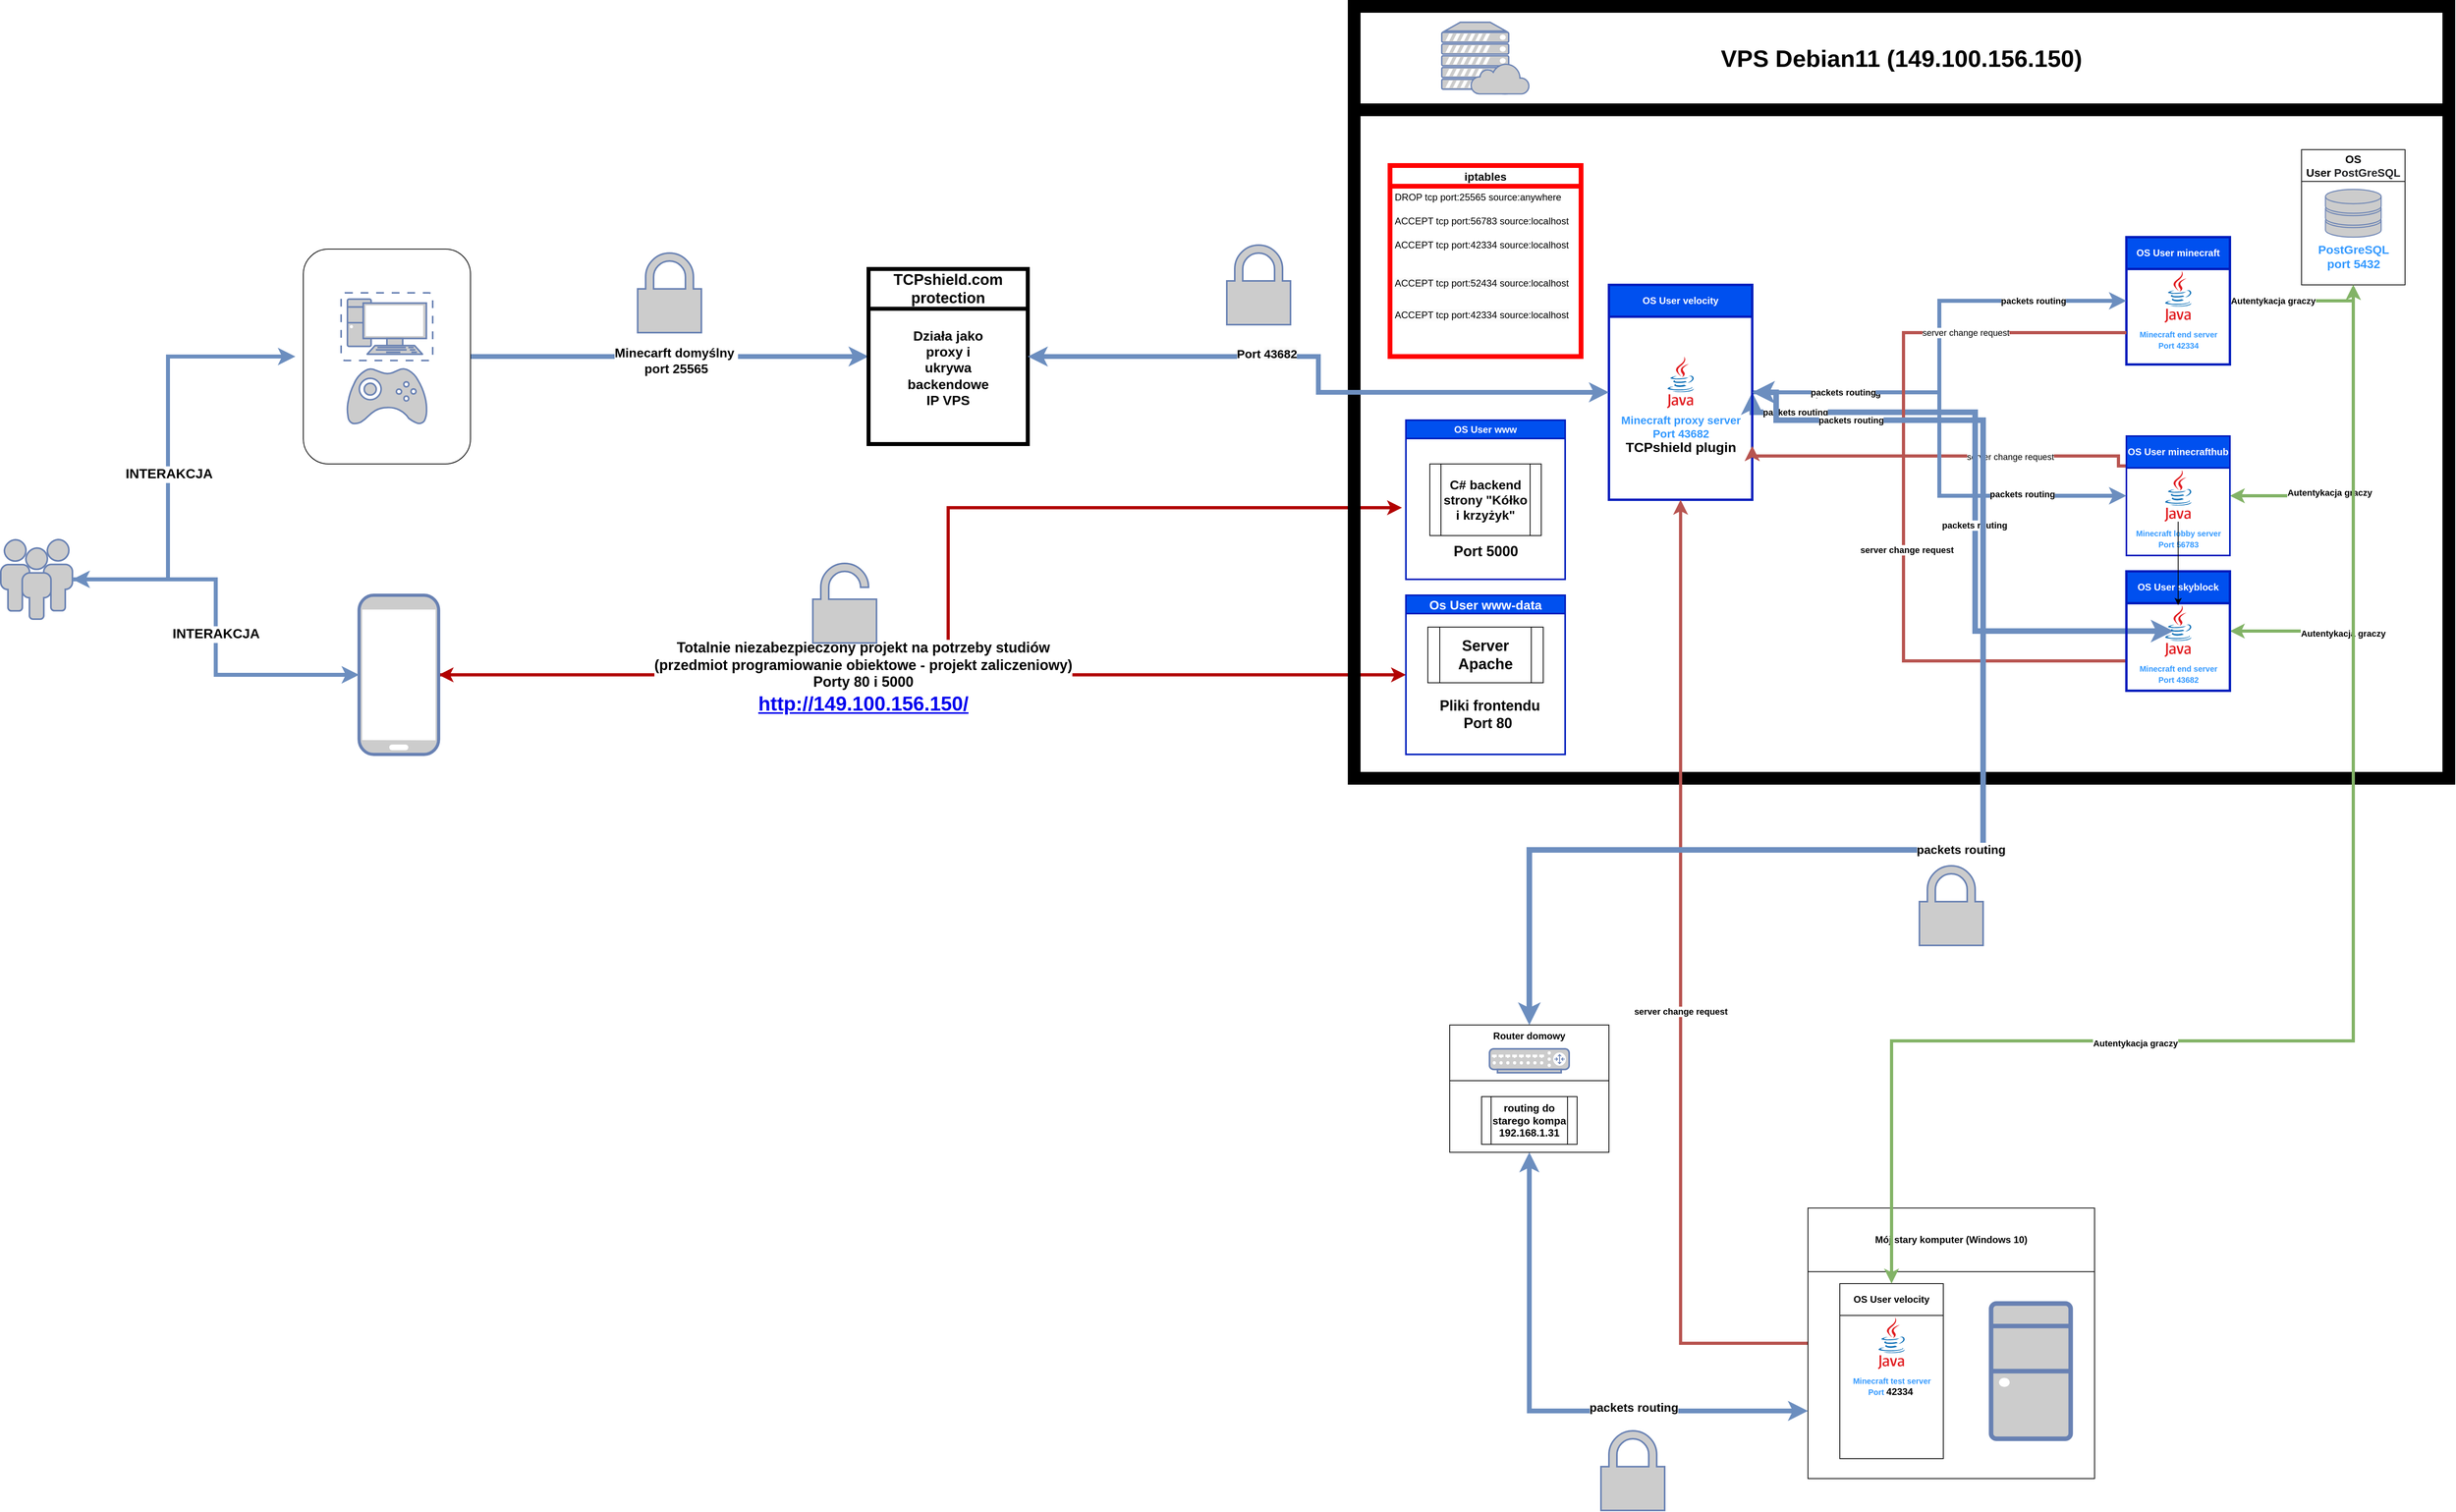 <mxfile version="24.4.6" type="github">
  <diagram name="Strona-1" id="v6Axa3R0iDyyJzmrWVXv">
    <mxGraphModel dx="6380" dy="2600" grid="1" gridSize="10" guides="1" tooltips="1" connect="1" arrows="1" fold="1" page="1" pageScale="1" pageWidth="1600" pageHeight="1200" math="0" shadow="0">
      <root>
        <mxCell id="0" />
        <mxCell id="1" parent="0" />
        <mxCell id="nR0ov-suRXUIzoShIlQR-105" style="edgeStyle=orthogonalEdgeStyle;rounded=0;orthogonalLoop=1;jettySize=auto;html=1;exitX=1;exitY=0.5;exitDx=0;exitDy=0;entryX=0;entryY=0.5;entryDx=0;entryDy=0;strokeWidth=6;fillColor=#dae8fc;strokeColor=#6c8ebf;" parent="1" source="nR0ov-suRXUIzoShIlQR-102" target="nR0ov-suRXUIzoShIlQR-99" edge="1">
          <mxGeometry relative="1" as="geometry" />
        </mxCell>
        <mxCell id="nR0ov-suRXUIzoShIlQR-106" value="&lt;b style=&quot;font-size: 16px;&quot;&gt;Minecarft domyślny&amp;nbsp;&lt;br&gt;port 25565&lt;/b&gt;" style="edgeLabel;html=1;align=center;verticalAlign=middle;resizable=0;points=[];" parent="nR0ov-suRXUIzoShIlQR-105" vertex="1" connectable="0">
          <mxGeometry x="0.029" y="-5" relative="1" as="geometry">
            <mxPoint as="offset" />
          </mxGeometry>
        </mxCell>
        <mxCell id="nR0ov-suRXUIzoShIlQR-4" value="" style="fontColor=#0066CC;verticalAlign=top;verticalLabelPosition=bottom;labelPosition=center;align=center;html=1;outlineConnect=0;fillColor=#CCCCCC;strokeColor=#6881B3;gradientColor=none;gradientDirection=north;strokeWidth=2;shape=mxgraph.networks.secured;" parent="1" vertex="1">
          <mxGeometry x="-720" y="330" width="80" height="100" as="geometry" />
        </mxCell>
        <mxCell id="nR0ov-suRXUIzoShIlQR-130" style="edgeStyle=orthogonalEdgeStyle;rounded=0;orthogonalLoop=1;jettySize=auto;html=1;exitX=1;exitY=0.5;exitDx=0;exitDy=0;exitPerimeter=0;entryX=0;entryY=0.5;entryDx=0;entryDy=0;fillColor=#e51400;strokeColor=#B20000;strokeWidth=4;" parent="1" source="nR0ov-suRXUIzoShIlQR-7" target="nR0ov-suRXUIzoShIlQR-119" edge="1">
          <mxGeometry relative="1" as="geometry" />
        </mxCell>
        <mxCell id="nR0ov-suRXUIzoShIlQR-131" style="edgeStyle=orthogonalEdgeStyle;rounded=0;orthogonalLoop=1;jettySize=auto;html=1;exitX=1;exitY=0.5;exitDx=0;exitDy=0;exitPerimeter=0;fillColor=#e51400;strokeColor=#B20000;strokeWidth=4;startArrow=classic;startFill=1;" parent="1" source="nR0ov-suRXUIzoShIlQR-7" edge="1">
          <mxGeometry relative="1" as="geometry">
            <mxPoint x="240" y="650" as="targetPoint" />
            <Array as="points">
              <mxPoint x="-330" y="860" />
              <mxPoint x="-330" y="650" />
            </Array>
          </mxGeometry>
        </mxCell>
        <mxCell id="nR0ov-suRXUIzoShIlQR-132" value="&lt;b style=&quot;font-size: 18px;&quot;&gt;Totalnie niezabezpieczony projekt na potrzeby studiów&lt;/b&gt;&lt;br&gt;&lt;b style=&quot;font-size: 18px;&quot;&gt;(przedmiot programiowanie obiektowe - projekt zaliczeniowy)&lt;/b&gt;&lt;br&gt;&lt;b style=&quot;font-size: 18px;&quot;&gt;Porty 80 i 5000&lt;/b&gt;&lt;br&gt;&lt;b style=&quot;&quot;&gt;&lt;font style=&quot;font-size: 25px;&quot; color=&quot;#ff0000&quot;&gt;&lt;a href=&quot;http://149.100.156.150/&quot;&gt;http://149.100.156.150/&lt;/a&gt;&lt;/font&gt;&lt;/b&gt;" style="edgeLabel;html=1;align=center;verticalAlign=middle;resizable=0;points=[];" parent="nR0ov-suRXUIzoShIlQR-131" vertex="1" connectable="0">
          <mxGeometry x="-0.25" y="-3" relative="1" as="geometry">
            <mxPoint as="offset" />
          </mxGeometry>
        </mxCell>
        <mxCell id="nR0ov-suRXUIzoShIlQR-7" value="" style="fontColor=#0066CC;verticalAlign=top;verticalLabelPosition=bottom;labelPosition=center;align=center;html=1;outlineConnect=0;fillColor=#CCCCCC;strokeColor=#6881B3;gradientColor=none;gradientDirection=north;strokeWidth=2;shape=mxgraph.networks.mobile;" parent="1" vertex="1">
          <mxGeometry x="-1070" y="760" width="100" height="200" as="geometry" />
        </mxCell>
        <mxCell id="nR0ov-suRXUIzoShIlQR-126" style="edgeStyle=orthogonalEdgeStyle;rounded=0;orthogonalLoop=1;jettySize=auto;html=1;exitX=1;exitY=0.5;exitDx=0;exitDy=0;exitPerimeter=0;fillColor=#dae8fc;strokeColor=#6c8ebf;strokeWidth=5;startArrow=classic;startFill=1;" parent="1" source="nR0ov-suRXUIzoShIlQR-9" edge="1">
          <mxGeometry relative="1" as="geometry">
            <mxPoint x="-1150" y="460" as="targetPoint" />
            <Array as="points">
              <mxPoint x="-1310" y="740" />
              <mxPoint x="-1310" y="460" />
            </Array>
          </mxGeometry>
        </mxCell>
        <mxCell id="nR0ov-suRXUIzoShIlQR-128" value="&lt;b&gt;&lt;font style=&quot;font-size: 17px;&quot;&gt;INTERAKCJA&lt;/font&gt;&lt;/b&gt;" style="edgeLabel;html=1;align=center;verticalAlign=middle;resizable=0;points=[];" parent="nR0ov-suRXUIzoShIlQR-126" vertex="1" connectable="0">
          <mxGeometry x="-0.098" y="-1" relative="1" as="geometry">
            <mxPoint as="offset" />
          </mxGeometry>
        </mxCell>
        <mxCell id="nR0ov-suRXUIzoShIlQR-9" value="" style="fontColor=#0066CC;verticalAlign=top;verticalLabelPosition=bottom;labelPosition=center;align=center;html=1;outlineConnect=0;fillColor=#CCCCCC;strokeColor=#6881B3;gradientColor=none;gradientDirection=north;strokeWidth=2;shape=mxgraph.networks.users;" parent="1" vertex="1">
          <mxGeometry x="-1520" y="690" width="90" height="100" as="geometry" />
        </mxCell>
        <mxCell id="nR0ov-suRXUIzoShIlQR-10" value="" style="fontColor=#0066CC;verticalAlign=top;verticalLabelPosition=bottom;labelPosition=center;align=center;html=1;outlineConnect=0;fillColor=#CCCCCC;strokeColor=#6881B3;gradientColor=none;gradientDirection=north;strokeWidth=2;shape=mxgraph.networks.unsecure;" parent="1" vertex="1">
          <mxGeometry x="-500" y="720" width="80" height="100" as="geometry" />
        </mxCell>
        <mxCell id="nR0ov-suRXUIzoShIlQR-13" value="&lt;font style=&quot;font-size: 30px;&quot;&gt;VPS Debian11 (149.100.156.150)&lt;/font&gt;" style="swimlane;whiteSpace=wrap;html=1;startSize=130;strokeWidth=16;fontSize=13;" parent="1" vertex="1">
          <mxGeometry x="180" y="20" width="1375" height="970" as="geometry" />
        </mxCell>
        <mxCell id="nR0ov-suRXUIzoShIlQR-17" value="&lt;font style=&quot;font-size: 14px;&quot; face=&quot;Helvetica&quot;&gt;OS User&amp;nbsp;&lt;span style=&quot;color: rgb(32, 33, 36); text-align: left; background-color: rgb(255, 255, 255);&quot;&gt;PostGreSQL&lt;/span&gt;&lt;/font&gt;" style="swimlane;whiteSpace=wrap;html=1;startSize=40;" parent="nR0ov-suRXUIzoShIlQR-13" vertex="1">
          <mxGeometry x="1190" y="180" width="130" height="170" as="geometry" />
        </mxCell>
        <mxCell id="nR0ov-suRXUIzoShIlQR-16" value="&lt;font color=&quot;#3399ff&quot; face=&quot;Helvetica&quot; style=&quot;font-size: 15px;&quot;&gt;&lt;b style=&quot;&quot;&gt;&lt;span style=&quot;text-align: left; text-wrap: wrap; background-color: rgb(255, 255, 255);&quot;&gt;PostGreSQL&lt;br&gt;&lt;/span&gt;port&amp;nbsp;&lt;span style=&quot;text-align: left; text-wrap: wrap; background-color: rgb(255, 255, 255);&quot;&gt;5432&lt;/span&gt;&lt;/b&gt;&lt;/font&gt;" style="fontColor=#0066CC;verticalAlign=top;verticalLabelPosition=bottom;labelPosition=center;align=center;html=1;outlineConnect=0;fillColor=#CCCCCC;strokeColor=#6881B3;gradientColor=none;gradientDirection=north;strokeWidth=2;shape=mxgraph.networks.storage;" parent="nR0ov-suRXUIzoShIlQR-17" vertex="1">
          <mxGeometry x="30" y="50" width="70" height="60" as="geometry" />
        </mxCell>
        <mxCell id="nR0ov-suRXUIzoShIlQR-53" style="edgeStyle=orthogonalEdgeStyle;rounded=0;orthogonalLoop=1;jettySize=auto;html=1;exitX=1;exitY=0.5;exitDx=0;exitDy=0;entryX=0.5;entryY=1;entryDx=0;entryDy=0;fillColor=#d5e8d4;strokeColor=#82b366;strokeWidth=4;" parent="nR0ov-suRXUIzoShIlQR-13" source="nR0ov-suRXUIzoShIlQR-18" target="nR0ov-suRXUIzoShIlQR-17" edge="1">
          <mxGeometry relative="1" as="geometry" />
        </mxCell>
        <mxCell id="nR0ov-suRXUIzoShIlQR-54" value="&lt;b&gt;Autentykacja graczy&lt;/b&gt;" style="edgeLabel;html=1;align=center;verticalAlign=middle;resizable=0;points=[];" parent="nR0ov-suRXUIzoShIlQR-53" vertex="1" connectable="0">
          <mxGeometry x="-0.388" relative="1" as="geometry">
            <mxPoint as="offset" />
          </mxGeometry>
        </mxCell>
        <mxCell id="nR0ov-suRXUIzoShIlQR-18" value="OS User minecraft" style="swimlane;whiteSpace=wrap;html=1;startSize=40;strokeWidth=3;fillColor=#0050ef;fontColor=#ffffff;strokeColor=#001DBC;" parent="nR0ov-suRXUIzoShIlQR-13" vertex="1">
          <mxGeometry x="970.0" y="290" width="130" height="160" as="geometry" />
        </mxCell>
        <mxCell id="nR0ov-suRXUIzoShIlQR-21" value="&lt;font size=&quot;1&quot; color=&quot;#3399ff&quot;&gt;&lt;b&gt;Minecraft end server&lt;br&gt;Port&amp;nbsp;42334&lt;/b&gt;&lt;/font&gt;" style="dashed=0;outlineConnect=0;html=1;align=center;labelPosition=center;verticalLabelPosition=bottom;verticalAlign=top;shape=mxgraph.weblogos.java" parent="nR0ov-suRXUIzoShIlQR-18" vertex="1">
          <mxGeometry x="47.8" y="42.5" width="34.4" height="65" as="geometry" />
        </mxCell>
        <mxCell id="nR0ov-suRXUIzoShIlQR-14" value="" style="group" parent="nR0ov-suRXUIzoShIlQR-13" vertex="1" connectable="0">
          <mxGeometry x="110" y="20" width="110" height="90" as="geometry" />
        </mxCell>
        <mxCell id="nR0ov-suRXUIzoShIlQR-2" value="" style="fontColor=#0066CC;verticalAlign=top;verticalLabelPosition=bottom;labelPosition=center;align=center;html=1;outlineConnect=0;fillColor=#CCCCCC;strokeColor=#6881B3;gradientColor=none;gradientDirection=north;strokeWidth=2;shape=mxgraph.networks.web_server;movable=1;resizable=1;rotatable=1;deletable=1;editable=1;locked=0;connectable=1;" parent="nR0ov-suRXUIzoShIlQR-14" vertex="1">
          <mxGeometry width="96.25" height="90" as="geometry" />
        </mxCell>
        <mxCell id="nR0ov-suRXUIzoShIlQR-5" value="" style="html=1;outlineConnect=0;fillColor=#CCCCCC;strokeColor=#6881B3;gradientColor=none;gradientDirection=north;strokeWidth=2;shape=mxgraph.networks.cloud;fontColor=#ffffff;movable=1;resizable=1;rotatable=1;deletable=1;editable=1;locked=0;connectable=1;" parent="nR0ov-suRXUIzoShIlQR-14" vertex="1">
          <mxGeometry x="36.667" y="51.429" width="73.333" height="38.571" as="geometry" />
        </mxCell>
        <mxCell id="nR0ov-suRXUIzoShIlQR-34" style="edgeStyle=orthogonalEdgeStyle;rounded=0;orthogonalLoop=1;jettySize=auto;html=1;exitX=1;exitY=0.5;exitDx=0;exitDy=0;entryX=0.5;entryY=1;entryDx=0;entryDy=0;startArrow=classic;startFill=1;fillColor=#d5e8d4;strokeColor=#82b366;strokeWidth=4;" parent="nR0ov-suRXUIzoShIlQR-13" source="nR0ov-suRXUIzoShIlQR-28" target="nR0ov-suRXUIzoShIlQR-17" edge="1">
          <mxGeometry relative="1" as="geometry" />
        </mxCell>
        <mxCell id="nR0ov-suRXUIzoShIlQR-35" value="&lt;b&gt;Autentykacja graczy&lt;/b&gt;" style="edgeLabel;html=1;align=center;verticalAlign=middle;resizable=0;points=[];" parent="nR0ov-suRXUIzoShIlQR-34" vertex="1" connectable="0">
          <mxGeometry x="-0.404" y="4" relative="1" as="geometry">
            <mxPoint as="offset" />
          </mxGeometry>
        </mxCell>
        <mxCell id="nR0ov-suRXUIzoShIlQR-49" style="edgeStyle=orthogonalEdgeStyle;rounded=0;orthogonalLoop=1;jettySize=auto;html=1;exitX=0;exitY=0.25;exitDx=0;exitDy=0;entryX=1;entryY=0.75;entryDx=0;entryDy=0;fillColor=#f8cecc;strokeColor=#b85450;strokeWidth=4;" parent="nR0ov-suRXUIzoShIlQR-13" source="nR0ov-suRXUIzoShIlQR-28" target="nR0ov-suRXUIzoShIlQR-30" edge="1">
          <mxGeometry relative="1" as="geometry">
            <mxPoint x="540" y="530" as="targetPoint" />
            <Array as="points">
              <mxPoint x="960" y="578" />
              <mxPoint x="960" y="565" />
            </Array>
          </mxGeometry>
        </mxCell>
        <mxCell id="nR0ov-suRXUIzoShIlQR-50" value="server change request" style="edgeLabel;html=1;align=center;verticalAlign=middle;resizable=0;points=[];" parent="nR0ov-suRXUIzoShIlQR-49" vertex="1" connectable="0">
          <mxGeometry x="-0.36" y="1" relative="1" as="geometry">
            <mxPoint as="offset" />
          </mxGeometry>
        </mxCell>
        <mxCell id="nR0ov-suRXUIzoShIlQR-28" value="OS User minecrafthub" style="swimlane;whiteSpace=wrap;html=1;startSize=40;strokeWidth=2;fillColor=#0050ef;fontColor=#ffffff;strokeColor=#001DBC;" parent="nR0ov-suRXUIzoShIlQR-13" vertex="1">
          <mxGeometry x="970.0" y="540" width="130" height="150" as="geometry" />
        </mxCell>
        <mxCell id="nR0ov-suRXUIzoShIlQR-29" value="&lt;font size=&quot;1&quot; color=&quot;#3399ff&quot;&gt;&lt;b&gt;Minecraft lobby server&lt;br&gt;Port&amp;nbsp;56783&lt;/b&gt;&lt;/font&gt;" style="dashed=0;outlineConnect=0;html=1;align=center;labelPosition=center;verticalLabelPosition=bottom;verticalAlign=top;shape=mxgraph.weblogos.java" parent="nR0ov-suRXUIzoShIlQR-28" vertex="1">
          <mxGeometry x="47.8" y="42.5" width="34.4" height="65" as="geometry" />
        </mxCell>
        <mxCell id="nR0ov-suRXUIzoShIlQR-39" style="edgeStyle=orthogonalEdgeStyle;rounded=0;orthogonalLoop=1;jettySize=auto;html=1;entryX=0;entryY=0.5;entryDx=0;entryDy=0;strokeWidth=5;exitX=1;exitY=0.5;exitDx=0;exitDy=0;fillColor=#dae8fc;strokeColor=#6c8ebf;" parent="nR0ov-suRXUIzoShIlQR-13" source="nR0ov-suRXUIzoShIlQR-30" target="nR0ov-suRXUIzoShIlQR-28" edge="1">
          <mxGeometry relative="1" as="geometry">
            <mxPoint x="640" y="520" as="targetPoint" />
            <mxPoint x="540" y="480" as="sourcePoint" />
          </mxGeometry>
        </mxCell>
        <mxCell id="nR0ov-suRXUIzoShIlQR-40" value="&lt;b&gt;packets routing&lt;/b&gt;" style="edgeLabel;html=1;align=center;verticalAlign=middle;resizable=0;points=[];" parent="nR0ov-suRXUIzoShIlQR-39" vertex="1" connectable="0">
          <mxGeometry x="-0.602" y="-1" relative="1" as="geometry">
            <mxPoint as="offset" />
          </mxGeometry>
        </mxCell>
        <mxCell id="nR0ov-suRXUIzoShIlQR-60" value="&lt;b&gt;packets routing&lt;/b&gt;" style="edgeLabel;html=1;align=center;verticalAlign=middle;resizable=0;points=[];" parent="nR0ov-suRXUIzoShIlQR-39" vertex="1" connectable="0">
          <mxGeometry x="0.562" y="2" relative="1" as="geometry">
            <mxPoint as="offset" />
          </mxGeometry>
        </mxCell>
        <mxCell id="nR0ov-suRXUIzoShIlQR-41" style="edgeStyle=orthogonalEdgeStyle;rounded=0;orthogonalLoop=1;jettySize=auto;html=1;exitX=1;exitY=0.5;exitDx=0;exitDy=0;entryX=0;entryY=0.5;entryDx=0;entryDy=0;strokeWidth=5;fillColor=#dae8fc;strokeColor=#6c8ebf;" parent="nR0ov-suRXUIzoShIlQR-13" source="nR0ov-suRXUIzoShIlQR-30" target="nR0ov-suRXUIzoShIlQR-18" edge="1">
          <mxGeometry relative="1" as="geometry" />
        </mxCell>
        <mxCell id="nR0ov-suRXUIzoShIlQR-43" value="&lt;b&gt;packets routing&lt;/b&gt;" style="edgeLabel;html=1;align=center;verticalAlign=middle;resizable=0;points=[];" parent="nR0ov-suRXUIzoShIlQR-41" vertex="1" connectable="0">
          <mxGeometry x="-0.612" relative="1" as="geometry">
            <mxPoint as="offset" />
          </mxGeometry>
        </mxCell>
        <mxCell id="nR0ov-suRXUIzoShIlQR-61" value="&lt;b&gt;packets routing&lt;/b&gt;" style="edgeLabel;html=1;align=center;verticalAlign=middle;resizable=0;points=[];" parent="nR0ov-suRXUIzoShIlQR-41" vertex="1" connectable="0">
          <mxGeometry x="0.601" relative="1" as="geometry">
            <mxPoint x="-1" as="offset" />
          </mxGeometry>
        </mxCell>
        <mxCell id="nR0ov-suRXUIzoShIlQR-45" style="edgeStyle=orthogonalEdgeStyle;rounded=0;orthogonalLoop=1;jettySize=auto;html=1;exitX=1;exitY=0.5;exitDx=0;exitDy=0;strokeWidth=7;startArrow=classic;startFill=1;fillColor=#dae8fc;strokeColor=#6c8ebf;" parent="nR0ov-suRXUIzoShIlQR-13" source="nR0ov-suRXUIzoShIlQR-30" edge="1">
          <mxGeometry relative="1" as="geometry">
            <mxPoint x="1029" y="785" as="targetPoint" />
            <Array as="points">
              <mxPoint x="780" y="510" />
              <mxPoint x="780" y="785" />
            </Array>
          </mxGeometry>
        </mxCell>
        <mxCell id="nR0ov-suRXUIzoShIlQR-46" value="&lt;b&gt;packets routing&lt;/b&gt;" style="edgeLabel;html=1;align=center;verticalAlign=middle;resizable=0;points=[];" parent="nR0ov-suRXUIzoShIlQR-45" vertex="1" connectable="0">
          <mxGeometry x="0.079" y="-1" relative="1" as="geometry">
            <mxPoint as="offset" />
          </mxGeometry>
        </mxCell>
        <mxCell id="nR0ov-suRXUIzoShIlQR-62" value="&lt;b&gt;packets routing&lt;/b&gt;" style="edgeLabel;html=1;align=center;verticalAlign=middle;resizable=0;points=[];" parent="nR0ov-suRXUIzoShIlQR-45" vertex="1" connectable="0">
          <mxGeometry x="-0.807" relative="1" as="geometry">
            <mxPoint x="-1" as="offset" />
          </mxGeometry>
        </mxCell>
        <mxCell id="nR0ov-suRXUIzoShIlQR-30" value="OS User velocity" style="swimlane;whiteSpace=wrap;html=1;startSize=40;fillColor=#0050ef;fontColor=#ffffff;strokeColor=#001DBC;strokeWidth=3;" parent="nR0ov-suRXUIzoShIlQR-13" vertex="1">
          <mxGeometry x="320" y="350" width="180" height="270" as="geometry">
            <mxRectangle x="30" y="380" width="130" height="40" as="alternateBounds" />
          </mxGeometry>
        </mxCell>
        <mxCell id="nR0ov-suRXUIzoShIlQR-31" value="&lt;font style=&quot;font-size: 14px;&quot; color=&quot;#3399ff&quot;&gt;&lt;b&gt;Minecraft proxy server&lt;br&gt;Port&amp;nbsp;43682&lt;/b&gt;&lt;/font&gt;" style="dashed=0;outlineConnect=0;html=1;align=center;labelPosition=center;verticalLabelPosition=bottom;verticalAlign=top;shape=mxgraph.weblogos.java" parent="nR0ov-suRXUIzoShIlQR-30" vertex="1">
          <mxGeometry x="72.8" y="90" width="34.4" height="65" as="geometry" />
        </mxCell>
        <mxCell id="nR0ov-suRXUIzoShIlQR-115" value="TCPshield plugin" style="text;html=1;align=center;verticalAlign=middle;resizable=0;points=[];autosize=1;strokeColor=none;fillColor=none;fontSize=17;fontStyle=1" parent="nR0ov-suRXUIzoShIlQR-30" vertex="1">
          <mxGeometry x="15" y="190" width="150" height="30" as="geometry" />
        </mxCell>
        <mxCell id="nR0ov-suRXUIzoShIlQR-37" style="edgeStyle=orthogonalEdgeStyle;rounded=0;orthogonalLoop=1;jettySize=auto;html=1;exitX=1;exitY=0.5;exitDx=0;exitDy=0;entryX=0.5;entryY=1;entryDx=0;entryDy=0;startArrow=classic;startFill=1;fillColor=#d5e8d4;strokeColor=#82b366;strokeWidth=4;" parent="nR0ov-suRXUIzoShIlQR-13" source="nR0ov-suRXUIzoShIlQR-32" target="nR0ov-suRXUIzoShIlQR-17" edge="1">
          <mxGeometry relative="1" as="geometry" />
        </mxCell>
        <mxCell id="nR0ov-suRXUIzoShIlQR-38" value="&lt;b&gt;Autentykacja graczy&lt;/b&gt;" style="edgeLabel;html=1;align=center;verticalAlign=middle;resizable=0;points=[];" parent="nR0ov-suRXUIzoShIlQR-37" vertex="1" connectable="0">
          <mxGeometry x="-0.52" y="-3" relative="1" as="geometry">
            <mxPoint as="offset" />
          </mxGeometry>
        </mxCell>
        <mxCell id="nR0ov-suRXUIzoShIlQR-47" style="edgeStyle=orthogonalEdgeStyle;rounded=0;orthogonalLoop=1;jettySize=auto;html=1;entryX=1;entryY=0.75;entryDx=0;entryDy=0;exitX=0;exitY=0.75;exitDx=0;exitDy=0;fillColor=#f8cecc;strokeColor=#b85450;strokeWidth=4;" parent="nR0ov-suRXUIzoShIlQR-13" source="nR0ov-suRXUIzoShIlQR-32" target="nR0ov-suRXUIzoShIlQR-30" edge="1">
          <mxGeometry relative="1" as="geometry">
            <mxPoint x="880" y="830" as="sourcePoint" />
            <Array as="points">
              <mxPoint x="690" y="822" />
              <mxPoint x="690" y="565" />
            </Array>
          </mxGeometry>
        </mxCell>
        <mxCell id="nR0ov-suRXUIzoShIlQR-48" value="&lt;b&gt;server change request&lt;/b&gt;" style="edgeLabel;html=1;align=center;verticalAlign=middle;resizable=0;points=[];" parent="nR0ov-suRXUIzoShIlQR-47" vertex="1" connectable="0">
          <mxGeometry x="0.133" y="-4" relative="1" as="geometry">
            <mxPoint y="-1" as="offset" />
          </mxGeometry>
        </mxCell>
        <mxCell id="nR0ov-suRXUIzoShIlQR-32" value="OS User skyblock" style="swimlane;whiteSpace=wrap;html=1;startSize=40;strokeWidth=3;fillColor=#0050ef;fontColor=#ffffff;strokeColor=#001DBC;" parent="nR0ov-suRXUIzoShIlQR-13" vertex="1">
          <mxGeometry x="970.0" y="710" width="130" height="150" as="geometry" />
        </mxCell>
        <mxCell id="nR0ov-suRXUIzoShIlQR-33" value="&lt;font size=&quot;1&quot; color=&quot;#3399ff&quot;&gt;&lt;b&gt;Minecraft end server&lt;br&gt;Port&amp;nbsp;43682&lt;/b&gt;&lt;/font&gt;" style="dashed=0;outlineConnect=0;html=1;align=center;labelPosition=center;verticalLabelPosition=bottom;verticalAlign=top;shape=mxgraph.weblogos.java" parent="nR0ov-suRXUIzoShIlQR-32" vertex="1">
          <mxGeometry x="47.8" y="42.5" width="34.4" height="65" as="geometry" />
        </mxCell>
        <mxCell id="nR0ov-suRXUIzoShIlQR-51" style="edgeStyle=orthogonalEdgeStyle;rounded=0;orthogonalLoop=1;jettySize=auto;html=1;exitX=0;exitY=0.75;exitDx=0;exitDy=0;entryX=1;entryY=0.75;entryDx=0;entryDy=0;fillColor=#f8cecc;strokeColor=#b85450;strokeWidth=4;" parent="nR0ov-suRXUIzoShIlQR-13" source="nR0ov-suRXUIzoShIlQR-18" target="nR0ov-suRXUIzoShIlQR-30" edge="1">
          <mxGeometry relative="1" as="geometry">
            <Array as="points">
              <mxPoint x="690" y="410" />
              <mxPoint x="690" y="565" />
            </Array>
          </mxGeometry>
        </mxCell>
        <mxCell id="nR0ov-suRXUIzoShIlQR-52" value="server change request" style="edgeLabel;html=1;align=center;verticalAlign=middle;resizable=0;points=[];" parent="nR0ov-suRXUIzoShIlQR-51" vertex="1" connectable="0">
          <mxGeometry x="-0.368" relative="1" as="geometry">
            <mxPoint x="-1" as="offset" />
          </mxGeometry>
        </mxCell>
        <mxCell id="nR0ov-suRXUIzoShIlQR-63" value="iptables" style="swimlane;fontStyle=1;childLayout=stackLayout;horizontal=1;startSize=26;horizontalStack=0;resizeParent=1;resizeParentMax=0;resizeLast=0;collapsible=1;marginBottom=0;align=center;fontSize=14;swimlaneFillColor=default;strokeColor=#FF0000;strokeWidth=6;" parent="nR0ov-suRXUIzoShIlQR-13" vertex="1">
          <mxGeometry x="45" y="200" width="240" height="240" as="geometry" />
        </mxCell>
        <mxCell id="nR0ov-suRXUIzoShIlQR-64" value="DROP tcp port:25565 source:anywhere" style="text;strokeColor=none;fillColor=none;spacingLeft=4;spacingRight=4;overflow=hidden;rotatable=0;points=[[0,0.5],[1,0.5]];portConstraint=eastwest;fontSize=12;whiteSpace=wrap;html=1;" parent="nR0ov-suRXUIzoShIlQR-63" vertex="1">
          <mxGeometry y="26" width="240" height="30" as="geometry" />
        </mxCell>
        <mxCell id="nR0ov-suRXUIzoShIlQR-65" value="ACCEPT tcp port:56783 source:localhost" style="text;strokeColor=none;fillColor=none;spacingLeft=4;spacingRight=4;overflow=hidden;rotatable=0;points=[[0,0.5],[1,0.5]];portConstraint=eastwest;fontSize=12;whiteSpace=wrap;html=1;" parent="nR0ov-suRXUIzoShIlQR-63" vertex="1">
          <mxGeometry y="56" width="240" height="30" as="geometry" />
        </mxCell>
        <mxCell id="nR0ov-suRXUIzoShIlQR-66" value="ACCEPT tcp port:42334 source:localhost" style="text;strokeColor=none;fillColor=none;spacingLeft=4;spacingRight=4;overflow=hidden;rotatable=0;points=[[0,0.5],[1,0.5]];portConstraint=eastwest;fontSize=12;whiteSpace=wrap;html=1;" parent="nR0ov-suRXUIzoShIlQR-63" vertex="1">
          <mxGeometry y="86" width="240" height="34" as="geometry" />
        </mxCell>
        <mxCell id="nR0ov-suRXUIzoShIlQR-80" value="&lt;br&gt;&lt;span style=&quot;color: rgb(0, 0, 0); font-family: Helvetica; font-size: 12px; font-style: normal; font-variant-ligatures: normal; font-variant-caps: normal; font-weight: 400; letter-spacing: normal; orphans: 2; text-align: left; text-indent: 0px; text-transform: none; widows: 2; word-spacing: 0px; -webkit-text-stroke-width: 0px; white-space: normal; background-color: rgb(251, 251, 251); text-decoration-thickness: initial; text-decoration-style: initial; text-decoration-color: initial; display: inline !important; float: none;&quot;&gt;ACCEPT tcp port:52434 source:localhost&lt;/span&gt;&lt;div&gt;&lt;br/&gt;&lt;/div&gt;" style="text;strokeColor=none;fillColor=none;spacingLeft=4;spacingRight=4;overflow=hidden;rotatable=0;points=[[0,0.5],[1,0.5]];portConstraint=eastwest;fontSize=12;whiteSpace=wrap;html=1;" parent="nR0ov-suRXUIzoShIlQR-63" vertex="1">
          <mxGeometry y="120" width="240" height="40" as="geometry" />
        </mxCell>
        <mxCell id="nR0ov-suRXUIzoShIlQR-82" value="&lt;br&gt;&lt;span style=&quot;color: rgb(0, 0, 0); font-family: Helvetica; font-size: 12px; font-style: normal; font-variant-ligatures: normal; font-variant-caps: normal; font-weight: 400; letter-spacing: normal; orphans: 2; text-align: left; text-indent: 0px; text-transform: none; widows: 2; word-spacing: 0px; -webkit-text-stroke-width: 0px; white-space: normal; background-color: rgb(251, 251, 251); text-decoration-thickness: initial; text-decoration-style: initial; text-decoration-color: initial; display: inline !important; float: none;&quot;&gt;ACCEPT tcp port:42334 source:localhost&lt;/span&gt;&lt;div&gt;&lt;br/&gt;&lt;/div&gt;" style="text;strokeColor=none;fillColor=none;spacingLeft=4;spacingRight=4;overflow=hidden;rotatable=0;points=[[0,0.5],[1,0.5]];portConstraint=eastwest;fontSize=12;whiteSpace=wrap;html=1;" parent="nR0ov-suRXUIzoShIlQR-63" vertex="1">
          <mxGeometry y="160" width="240" height="40" as="geometry" />
        </mxCell>
        <mxCell id="nR0ov-suRXUIzoShIlQR-81" style="text;strokeColor=none;fillColor=none;spacingLeft=4;spacingRight=4;overflow=hidden;rotatable=0;points=[[0,0.5],[1,0.5]];portConstraint=eastwest;fontSize=12;whiteSpace=wrap;html=1;" parent="nR0ov-suRXUIzoShIlQR-63" vertex="1">
          <mxGeometry y="200" width="240" height="40" as="geometry" />
        </mxCell>
        <mxCell id="nR0ov-suRXUIzoShIlQR-117" value="" style="edgeStyle=orthogonalEdgeStyle;rounded=0;orthogonalLoop=1;jettySize=auto;html=1;" parent="nR0ov-suRXUIzoShIlQR-13" source="nR0ov-suRXUIzoShIlQR-29" target="nR0ov-suRXUIzoShIlQR-33" edge="1">
          <mxGeometry relative="1" as="geometry" />
        </mxCell>
        <mxCell id="nR0ov-suRXUIzoShIlQR-118" value="OS User www" style="swimlane;whiteSpace=wrap;html=1;fillColor=#0050ef;fontColor=#ffffff;strokeColor=#001DBC;strokeWidth=2;" parent="nR0ov-suRXUIzoShIlQR-13" vertex="1">
          <mxGeometry x="65" y="520" width="200" height="200" as="geometry" />
        </mxCell>
        <mxCell id="nR0ov-suRXUIzoShIlQR-121" value="&lt;b&gt;&lt;font style=&quot;font-size: 16px;&quot;&gt;C# backend strony &quot;Kółko i krzyżyk&quot;&lt;/font&gt;&lt;/b&gt;" style="shape=process;whiteSpace=wrap;html=1;backgroundOutline=1;" parent="nR0ov-suRXUIzoShIlQR-118" vertex="1">
          <mxGeometry x="30" y="55" width="140" height="90" as="geometry" />
        </mxCell>
        <mxCell id="nR0ov-suRXUIzoShIlQR-122" value="&lt;b&gt;&lt;font style=&quot;font-size: 18px;&quot;&gt;Port 5000&lt;/font&gt;&lt;/b&gt;" style="text;html=1;align=center;verticalAlign=middle;resizable=0;points=[];autosize=1;strokeColor=none;fillColor=none;" parent="nR0ov-suRXUIzoShIlQR-118" vertex="1">
          <mxGeometry x="50" y="145" width="100" height="40" as="geometry" />
        </mxCell>
        <mxCell id="nR0ov-suRXUIzoShIlQR-119" value="&lt;font style=&quot;font-size: 16px;&quot;&gt;Os User www-data&lt;/font&gt;" style="swimlane;whiteSpace=wrap;html=1;strokeWidth=2;fillColor=#0050ef;fontColor=#ffffff;strokeColor=#001DBC;" parent="nR0ov-suRXUIzoShIlQR-13" vertex="1">
          <mxGeometry x="65" y="740" width="200" height="200" as="geometry" />
        </mxCell>
        <mxCell id="nR0ov-suRXUIzoShIlQR-123" value="&lt;b&gt;&lt;font style=&quot;font-size: 19px;&quot;&gt;Server Apache&lt;br&gt;&lt;/font&gt;&lt;/b&gt;" style="shape=process;whiteSpace=wrap;html=1;backgroundOutline=1;" parent="nR0ov-suRXUIzoShIlQR-119" vertex="1">
          <mxGeometry x="27.5" y="40" width="145" height="70" as="geometry" />
        </mxCell>
        <mxCell id="nR0ov-suRXUIzoShIlQR-124" value="&lt;b style=&quot;font-size: 18px;&quot;&gt;Pliki frontendu&lt;br&gt;Port 80&amp;nbsp;&lt;/b&gt;" style="text;html=1;align=center;verticalAlign=middle;resizable=0;points=[];autosize=1;strokeColor=none;fillColor=none;" parent="nR0ov-suRXUIzoShIlQR-119" vertex="1">
          <mxGeometry x="30.0" y="120" width="150" height="60" as="geometry" />
        </mxCell>
        <mxCell id="nR0ov-suRXUIzoShIlQR-97" style="edgeStyle=orthogonalEdgeStyle;rounded=0;orthogonalLoop=1;jettySize=auto;html=1;exitX=0;exitY=0.5;exitDx=0;exitDy=0;entryX=0.5;entryY=1;entryDx=0;entryDy=0;fillColor=#f8cecc;strokeColor=#b85450;strokeWidth=4;" parent="1" source="nR0ov-suRXUIzoShIlQR-83" target="nR0ov-suRXUIzoShIlQR-30" edge="1">
          <mxGeometry relative="1" as="geometry" />
        </mxCell>
        <mxCell id="nR0ov-suRXUIzoShIlQR-98" value="&lt;b&gt;server change request&lt;/b&gt;" style="edgeLabel;html=1;align=center;verticalAlign=middle;resizable=0;points=[];" parent="nR0ov-suRXUIzoShIlQR-97" vertex="1" connectable="0">
          <mxGeometry x="-0.054" relative="1" as="geometry">
            <mxPoint as="offset" />
          </mxGeometry>
        </mxCell>
        <mxCell id="nR0ov-suRXUIzoShIlQR-83" value="Mój stary komputer (Windows 10)" style="swimlane;whiteSpace=wrap;html=1;startSize=80;" parent="1" vertex="1">
          <mxGeometry x="750" y="1530" width="360" height="340" as="geometry" />
        </mxCell>
        <mxCell id="nR0ov-suRXUIzoShIlQR-8" value="" style="fontColor=#0066CC;verticalAlign=top;verticalLabelPosition=bottom;labelPosition=center;align=center;html=1;outlineConnect=0;fillColor=#CCCCCC;strokeColor=#6881B3;gradientColor=none;gradientDirection=north;strokeWidth=2;shape=mxgraph.networks.desktop_pc;" parent="nR0ov-suRXUIzoShIlQR-83" vertex="1">
          <mxGeometry x="230" y="120" width="100" height="170" as="geometry" />
        </mxCell>
        <mxCell id="nR0ov-suRXUIzoShIlQR-84" value="OS User velocity" style="swimlane;whiteSpace=wrap;html=1;startSize=40;" parent="nR0ov-suRXUIzoShIlQR-83" vertex="1">
          <mxGeometry x="40" y="95" width="130" height="220" as="geometry">
            <mxRectangle x="30" y="380" width="130" height="40" as="alternateBounds" />
          </mxGeometry>
        </mxCell>
        <mxCell id="nR0ov-suRXUIzoShIlQR-85" value="&lt;font size=&quot;1&quot; color=&quot;#3399ff&quot;&gt;&lt;b&gt;Minecraft test server&lt;br&gt;Port&amp;nbsp;&lt;/b&gt;&lt;/font&gt;&lt;span style=&quot;text-align: left; text-wrap: wrap;&quot;&gt;&lt;b&gt;42334&lt;/b&gt;&amp;nbsp;&lt;/span&gt;" style="dashed=0;outlineConnect=0;html=1;align=center;labelPosition=center;verticalLabelPosition=bottom;verticalAlign=top;shape=mxgraph.weblogos.java" parent="nR0ov-suRXUIzoShIlQR-84" vertex="1">
          <mxGeometry x="47.8" y="42.5" width="34.4" height="65" as="geometry" />
        </mxCell>
        <mxCell id="nR0ov-suRXUIzoShIlQR-86" style="edgeStyle=orthogonalEdgeStyle;rounded=0;orthogonalLoop=1;jettySize=auto;html=1;exitX=1;exitY=0.5;exitDx=0;exitDy=0;strokeWidth=7;startArrow=classic;startFill=1;entryX=0.5;entryY=0;entryDx=0;entryDy=0;fillColor=#dae8fc;strokeColor=#6c8ebf;" parent="1" source="nR0ov-suRXUIzoShIlQR-30" target="nR0ov-suRXUIzoShIlQR-89" edge="1">
          <mxGeometry relative="1" as="geometry">
            <mxPoint x="370" y="1080" as="targetPoint" />
            <mxPoint x="720" y="540" as="sourcePoint" />
            <Array as="points">
              <mxPoint x="710" y="540" />
              <mxPoint x="970" y="540" />
              <mxPoint x="970" y="1080" />
              <mxPoint x="400" y="1080" />
            </Array>
          </mxGeometry>
        </mxCell>
        <mxCell id="nR0ov-suRXUIzoShIlQR-87" value="&lt;b&gt;&lt;font style=&quot;font-size: 15px;&quot;&gt;packets routing&lt;/font&gt;&lt;/b&gt;" style="edgeLabel;html=1;align=center;verticalAlign=middle;resizable=0;points=[];" parent="nR0ov-suRXUIzoShIlQR-86" vertex="1" connectable="0">
          <mxGeometry x="0.079" y="-1" relative="1" as="geometry">
            <mxPoint as="offset" />
          </mxGeometry>
        </mxCell>
        <mxCell id="nR0ov-suRXUIzoShIlQR-88" value="&lt;b&gt;packets routing&lt;/b&gt;" style="edgeLabel;html=1;align=center;verticalAlign=middle;resizable=0;points=[];" parent="nR0ov-suRXUIzoShIlQR-86" vertex="1" connectable="0">
          <mxGeometry x="-0.807" relative="1" as="geometry">
            <mxPoint x="-1" as="offset" />
          </mxGeometry>
        </mxCell>
        <mxCell id="nR0ov-suRXUIzoShIlQR-91" style="edgeStyle=orthogonalEdgeStyle;rounded=0;orthogonalLoop=1;jettySize=auto;html=1;exitX=0.5;exitY=1;exitDx=0;exitDy=0;entryX=0;entryY=0.75;entryDx=0;entryDy=0;fontSize=17;fontStyle=1;horizontal=1;strokeWidth=6;startArrow=classic;startFill=1;fillColor=#dae8fc;strokeColor=#6c8ebf;" parent="1" source="nR0ov-suRXUIzoShIlQR-89" target="nR0ov-suRXUIzoShIlQR-83" edge="1">
          <mxGeometry relative="1" as="geometry" />
        </mxCell>
        <mxCell id="nR0ov-suRXUIzoShIlQR-93" value="&lt;b&gt;&lt;font style=&quot;font-size: 15px;&quot;&gt;packets routing&lt;/font&gt;&lt;/b&gt;" style="edgeLabel;html=1;align=center;verticalAlign=middle;resizable=0;points=[];" parent="nR0ov-suRXUIzoShIlQR-91" vertex="1" connectable="0">
          <mxGeometry x="0.349" y="5" relative="1" as="geometry">
            <mxPoint as="offset" />
          </mxGeometry>
        </mxCell>
        <mxCell id="nR0ov-suRXUIzoShIlQR-89" value="Router domowy" style="swimlane;whiteSpace=wrap;html=1;startSize=70;align=center;horizontal=1;verticalAlign=top;" parent="1" vertex="1">
          <mxGeometry x="300" y="1300" width="200" height="160" as="geometry" />
        </mxCell>
        <mxCell id="nR0ov-suRXUIzoShIlQR-11" value="" style="fontColor=#0066CC;verticalAlign=top;verticalLabelPosition=bottom;labelPosition=center;align=center;html=1;outlineConnect=0;fillColor=#CCCCCC;strokeColor=#6881B3;gradientColor=none;gradientDirection=north;strokeWidth=2;shape=mxgraph.networks.router;" parent="nR0ov-suRXUIzoShIlQR-89" vertex="1">
          <mxGeometry x="50" y="30" width="100" height="30" as="geometry" />
        </mxCell>
        <mxCell id="nR0ov-suRXUIzoShIlQR-90" value="&lt;b style=&quot;font-size: 13px;&quot;&gt;&lt;font style=&quot;font-size: 13px;&quot;&gt;routing do&lt;/font&gt;&lt;/b&gt;&lt;div style=&quot;font-size: 13px;&quot;&gt;&lt;b&gt;&lt;font style=&quot;font-size: 13px;&quot;&gt;starego kompa&lt;/font&gt;&lt;/b&gt;&lt;/div&gt;&lt;div style=&quot;font-size: 13px;&quot;&gt;&lt;b style=&quot;&quot;&gt;&lt;font style=&quot;font-size: 13px;&quot;&gt;192.168.1.31&lt;/font&gt;&lt;/b&gt;&lt;/div&gt;" style="shape=process;whiteSpace=wrap;html=1;backgroundOutline=1;" parent="nR0ov-suRXUIzoShIlQR-89" vertex="1">
          <mxGeometry x="40" y="90" width="120" height="60" as="geometry" />
        </mxCell>
        <mxCell id="nR0ov-suRXUIzoShIlQR-94" style="edgeStyle=orthogonalEdgeStyle;rounded=0;orthogonalLoop=1;jettySize=auto;html=1;exitX=0.5;exitY=0;exitDx=0;exitDy=0;entryX=0.5;entryY=1;entryDx=0;entryDy=0;startArrow=classic;startFill=1;fillColor=#d5e8d4;strokeColor=#82b366;strokeWidth=4;" parent="1" source="nR0ov-suRXUIzoShIlQR-84" target="nR0ov-suRXUIzoShIlQR-17" edge="1">
          <mxGeometry relative="1" as="geometry">
            <mxPoint x="1090" y="1090" as="targetPoint" />
            <Array as="points">
              <mxPoint x="855" y="1320" />
              <mxPoint x="1435" y="1320" />
            </Array>
          </mxGeometry>
        </mxCell>
        <mxCell id="nR0ov-suRXUIzoShIlQR-95" value="&lt;b&gt;Autentykacja graczy&lt;/b&gt;" style="edgeLabel;html=1;align=center;verticalAlign=middle;resizable=0;points=[];" parent="nR0ov-suRXUIzoShIlQR-94" vertex="1" connectable="0">
          <mxGeometry x="-0.333" y="-3" relative="1" as="geometry">
            <mxPoint x="-1" as="offset" />
          </mxGeometry>
        </mxCell>
        <mxCell id="nR0ov-suRXUIzoShIlQR-104" value="" style="group" parent="1" vertex="1" connectable="0">
          <mxGeometry x="-430" y="350" width="200" height="220" as="geometry" />
        </mxCell>
        <mxCell id="nR0ov-suRXUIzoShIlQR-99" value="&lt;font style=&quot;font-size: 19px;&quot;&gt;TCPshield.com&lt;br&gt;protection&lt;/font&gt;" style="swimlane;whiteSpace=wrap;html=1;startSize=50;strokeWidth=5;" parent="nR0ov-suRXUIzoShIlQR-104" vertex="1">
          <mxGeometry width="200" height="220" as="geometry" />
        </mxCell>
        <mxCell id="nR0ov-suRXUIzoShIlQR-100" value="&lt;b&gt;&lt;font style=&quot;font-size: 17px;&quot;&gt;Działa jako proxy i ukrywa backendowe IP VPS&lt;/font&gt;&lt;/b&gt;" style="text;html=1;align=center;verticalAlign=middle;whiteSpace=wrap;rounded=0;" parent="nR0ov-suRXUIzoShIlQR-104" vertex="1">
          <mxGeometry x="70" y="110" width="60" height="30" as="geometry" />
        </mxCell>
        <mxCell id="nR0ov-suRXUIzoShIlQR-107" value="" style="group" parent="1" vertex="1" connectable="0">
          <mxGeometry x="-1140" y="325" width="210" height="270" as="geometry" />
        </mxCell>
        <mxCell id="nR0ov-suRXUIzoShIlQR-102" value="" style="rounded=1;whiteSpace=wrap;html=1;" parent="nR0ov-suRXUIzoShIlQR-107" vertex="1">
          <mxGeometry width="210" height="270" as="geometry" />
        </mxCell>
        <mxCell id="nR0ov-suRXUIzoShIlQR-1" value="" style="fontColor=#0066CC;verticalAlign=top;verticalLabelPosition=bottom;labelPosition=center;align=center;html=1;outlineConnect=0;fillColor=#CCCCCC;strokeColor=#6881B3;gradientColor=none;gradientDirection=north;strokeWidth=2;shape=mxgraph.networks.virtual_pc;" parent="nR0ov-suRXUIzoShIlQR-107" vertex="1">
          <mxGeometry x="47.5" y="55" width="115" height="85" as="geometry" />
        </mxCell>
        <mxCell id="nR0ov-suRXUIzoShIlQR-6" value="" style="fontColor=#0066CC;verticalAlign=top;verticalLabelPosition=bottom;labelPosition=center;align=center;html=1;outlineConnect=0;fillColor=#CCCCCC;strokeColor=#6881B3;gradientColor=none;gradientDirection=north;strokeWidth=2;shape=mxgraph.networks.gamepad;" parent="nR0ov-suRXUIzoShIlQR-107" vertex="1">
          <mxGeometry x="55" y="150" width="100" height="70" as="geometry" />
        </mxCell>
        <mxCell id="nR0ov-suRXUIzoShIlQR-108" style="edgeStyle=orthogonalEdgeStyle;rounded=0;orthogonalLoop=1;jettySize=auto;html=1;exitX=1;exitY=0.5;exitDx=0;exitDy=0;entryX=0;entryY=0.5;entryDx=0;entryDy=0;fillColor=#dae8fc;strokeColor=#6c8ebf;strokeWidth=6;startArrow=classic;startFill=1;" parent="1" source="nR0ov-suRXUIzoShIlQR-99" target="nR0ov-suRXUIzoShIlQR-30" edge="1">
          <mxGeometry relative="1" as="geometry">
            <mxPoint x="130" y="550" as="targetPoint" />
          </mxGeometry>
        </mxCell>
        <mxCell id="nR0ov-suRXUIzoShIlQR-109" value="&lt;span style=&quot;color: rgba(0, 0, 0, 0); font-family: monospace; font-size: 0px; text-align: start; background-color: rgb(251, 251, 251);&quot;&gt;%3CmxGraphModel%3E%3Croot%3E%3CmxCell%20id%3D%220%22%2F%3E%3CmxCell%20id%3D%221%22%20parent%3D%220%22%2F%3E%3CmxCell%20id%3D%222%22%20value%3D%22%26lt%3Bb%20style%3D%26quot%3Bfont-size%3A%2016px%3B%26quot%3B%26gt%3BMinecarft%20domy%C5%9Blny%26amp%3Bnbsp%3B%26lt%3Bbr%26gt%3Bport%2025565%26lt%3B%2Fb%26gt%3B%22%20style%3D%22edgeLabel%3Bhtml%3D1%3Balign%3Dcenter%3BverticalAlign%3Dmiddle%3Bresizable%3D0%3Bpoints%3D%5B%5D%3B%22%20vertex%3D%221%22%20connectable%3D%220%22%20parent%3D%221%22%3E%3CmxGeometry%20x%3D%22-672.667%22%20y%3D%22465%22%20as%3D%22geometry%22%2F%3E%3C%2FmxCell%3E%3C%2Froot%3E%3C%2FmxGraphModel%3E&lt;/span&gt;" style="edgeLabel;html=1;align=center;verticalAlign=middle;resizable=0;points=[];" parent="nR0ov-suRXUIzoShIlQR-108" vertex="1" connectable="0">
          <mxGeometry x="0.126" y="6" relative="1" as="geometry">
            <mxPoint as="offset" />
          </mxGeometry>
        </mxCell>
        <mxCell id="nR0ov-suRXUIzoShIlQR-111" value="&lt;b style=&quot;font-size: 15px;&quot;&gt;Port&amp;nbsp;&lt;span style=&quot;background-color: rgb(251, 251, 251);&quot;&gt;43682&lt;/span&gt;&lt;/b&gt;" style="edgeLabel;html=1;align=center;verticalAlign=middle;resizable=0;points=[];" parent="nR0ov-suRXUIzoShIlQR-108" vertex="1" connectable="0">
          <mxGeometry x="-0.224" y="4" relative="1" as="geometry">
            <mxPoint x="-1" as="offset" />
          </mxGeometry>
        </mxCell>
        <mxCell id="nR0ov-suRXUIzoShIlQR-112" value="" style="fontColor=#0066CC;verticalAlign=top;verticalLabelPosition=bottom;labelPosition=center;align=center;html=1;outlineConnect=0;fillColor=#CCCCCC;strokeColor=#6881B3;gradientColor=none;gradientDirection=north;strokeWidth=2;shape=mxgraph.networks.secured;" parent="1" vertex="1">
          <mxGeometry x="20" y="320" width="80" height="100" as="geometry" />
        </mxCell>
        <mxCell id="nR0ov-suRXUIzoShIlQR-113" value="" style="fontColor=#0066CC;verticalAlign=top;verticalLabelPosition=bottom;labelPosition=center;align=center;html=1;outlineConnect=0;fillColor=#CCCCCC;strokeColor=#6881B3;gradientColor=none;gradientDirection=north;strokeWidth=2;shape=mxgraph.networks.secured;" parent="1" vertex="1">
          <mxGeometry x="890" y="1100" width="80" height="100" as="geometry" />
        </mxCell>
        <mxCell id="nR0ov-suRXUIzoShIlQR-114" value="" style="fontColor=#0066CC;verticalAlign=top;verticalLabelPosition=bottom;labelPosition=center;align=center;html=1;outlineConnect=0;fillColor=#CCCCCC;strokeColor=#6881B3;gradientColor=none;gradientDirection=north;strokeWidth=2;shape=mxgraph.networks.secured;" parent="1" vertex="1">
          <mxGeometry x="490" y="1810" width="80" height="100" as="geometry" />
        </mxCell>
        <mxCell id="nR0ov-suRXUIzoShIlQR-127" style="edgeStyle=orthogonalEdgeStyle;rounded=0;orthogonalLoop=1;jettySize=auto;html=1;exitX=1;exitY=0.5;exitDx=0;exitDy=0;exitPerimeter=0;entryX=0;entryY=0.5;entryDx=0;entryDy=0;entryPerimeter=0;strokeWidth=5;fillColor=#dae8fc;strokeColor=#6c8ebf;" parent="1" source="nR0ov-suRXUIzoShIlQR-9" target="nR0ov-suRXUIzoShIlQR-7" edge="1">
          <mxGeometry relative="1" as="geometry" />
        </mxCell>
        <mxCell id="nR0ov-suRXUIzoShIlQR-129" value="&lt;b&gt;&lt;font style=&quot;font-size: 17px;&quot;&gt;INTERAKCJA&lt;/font&gt;&lt;/b&gt;" style="edgeLabel;html=1;align=center;verticalAlign=middle;resizable=0;points=[];" parent="nR0ov-suRXUIzoShIlQR-127" vertex="1" connectable="0">
          <mxGeometry x="0.037" relative="1" as="geometry">
            <mxPoint as="offset" />
          </mxGeometry>
        </mxCell>
      </root>
    </mxGraphModel>
  </diagram>
</mxfile>
